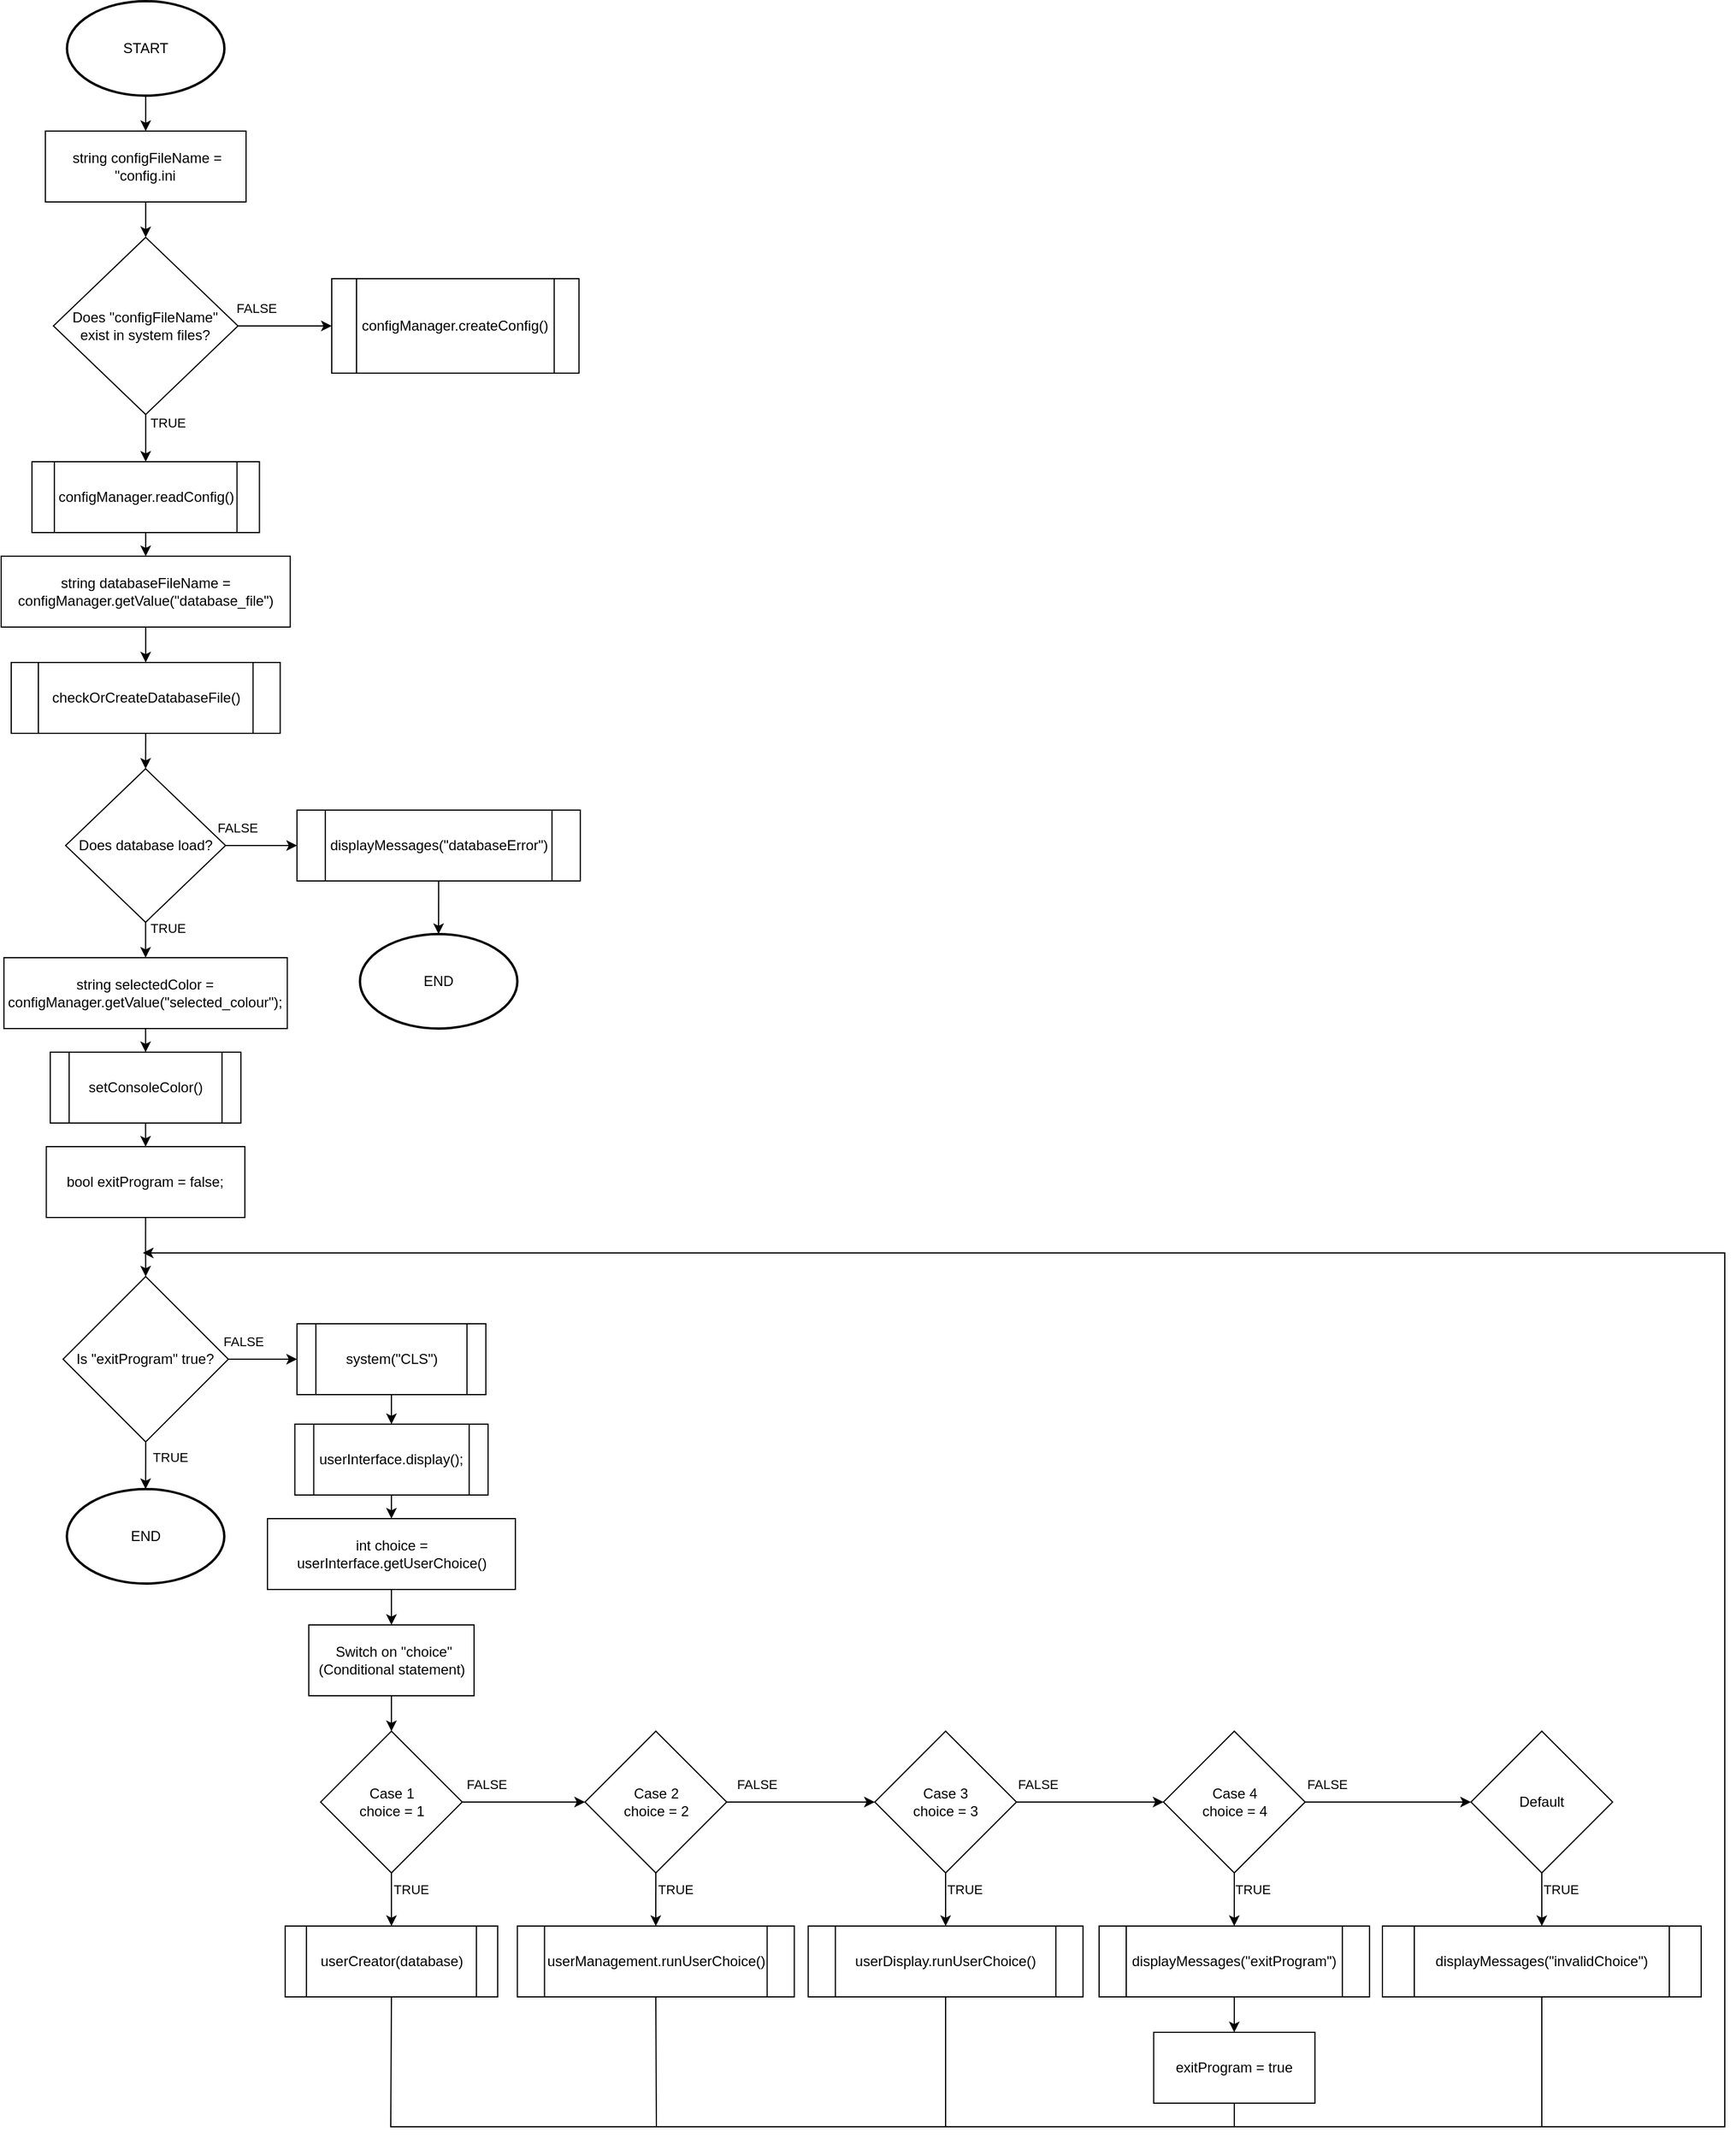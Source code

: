 <mxfile version="22.0.2" type="device">
  <diagram name="Strona-1" id="Y9pxZvvjv8XBWWR_BkB3">
    <mxGraphModel dx="1434" dy="836" grid="1" gridSize="10" guides="1" tooltips="1" connect="1" arrows="1" fold="1" page="1" pageScale="1" pageWidth="827" pageHeight="1169" math="0" shadow="0">
      <root>
        <mxCell id="0" />
        <mxCell id="1" parent="0" />
        <mxCell id="ChVJ7lrTDxY2uoq3VyV2-9" value="" style="edgeStyle=orthogonalEdgeStyle;rounded=0;orthogonalLoop=1;jettySize=auto;html=1;exitX=0.5;exitY=1;exitDx=0;exitDy=0;exitPerimeter=0;entryX=0.5;entryY=0;entryDx=0;entryDy=0;" parent="1" source="ChVJ7lrTDxY2uoq3VyV2-1" target="ChVJ7lrTDxY2uoq3VyV2-3" edge="1">
          <mxGeometry relative="1" as="geometry" />
        </mxCell>
        <mxCell id="ChVJ7lrTDxY2uoq3VyV2-1" value="START" style="strokeWidth=2;html=1;shape=mxgraph.flowchart.start_1;whiteSpace=wrap;" parent="1" vertex="1">
          <mxGeometry x="55.75" y="10" width="133.33" height="80" as="geometry" />
        </mxCell>
        <mxCell id="ChVJ7lrTDxY2uoq3VyV2-6" value="" style="edgeStyle=orthogonalEdgeStyle;rounded=0;orthogonalLoop=1;jettySize=auto;html=1;exitX=1;exitY=0.5;exitDx=0;exitDy=0;entryX=0;entryY=0.5;entryDx=0;entryDy=0;" parent="1" source="ChVJ7lrTDxY2uoq3VyV2-2" target="ChVJ7lrTDxY2uoq3VyV2-5" edge="1">
          <mxGeometry relative="1" as="geometry" />
        </mxCell>
        <mxCell id="ChVJ7lrTDxY2uoq3VyV2-10" value="FALSE" style="edgeLabel;html=1;align=center;verticalAlign=middle;resizable=0;points=[];" parent="ChVJ7lrTDxY2uoq3VyV2-6" vertex="1" connectable="0">
          <mxGeometry x="-0.296" y="-2" relative="1" as="geometry">
            <mxPoint x="-13" y="-17" as="offset" />
          </mxGeometry>
        </mxCell>
        <mxCell id="ChVJ7lrTDxY2uoq3VyV2-7" value="" style="edgeStyle=orthogonalEdgeStyle;rounded=0;orthogonalLoop=1;jettySize=auto;html=1;exitX=0.5;exitY=1;exitDx=0;exitDy=0;entryX=0.5;entryY=0;entryDx=0;entryDy=0;" parent="1" source="ChVJ7lrTDxY2uoq3VyV2-2" target="ChVJ7lrTDxY2uoq3VyV2-4" edge="1">
          <mxGeometry relative="1" as="geometry" />
        </mxCell>
        <mxCell id="ChVJ7lrTDxY2uoq3VyV2-11" value="TRUE" style="edgeLabel;html=1;align=center;verticalAlign=middle;resizable=0;points=[];" parent="ChVJ7lrTDxY2uoq3VyV2-7" vertex="1" connectable="0">
          <mxGeometry x="-0.652" relative="1" as="geometry">
            <mxPoint x="18" as="offset" />
          </mxGeometry>
        </mxCell>
        <mxCell id="ChVJ7lrTDxY2uoq3VyV2-2" value="Does &quot;configFileName&quot; &lt;br&gt;exist in system files?" style="rhombus;whiteSpace=wrap;html=1;" parent="1" vertex="1">
          <mxGeometry x="44.25" y="210" width="156.34" height="150" as="geometry" />
        </mxCell>
        <mxCell id="ChVJ7lrTDxY2uoq3VyV2-8" value="" style="edgeStyle=orthogonalEdgeStyle;rounded=0;orthogonalLoop=1;jettySize=auto;html=1;exitX=0.5;exitY=1;exitDx=0;exitDy=0;entryX=0.5;entryY=0;entryDx=0;entryDy=0;" parent="1" source="ChVJ7lrTDxY2uoq3VyV2-3" target="ChVJ7lrTDxY2uoq3VyV2-2" edge="1">
          <mxGeometry relative="1" as="geometry" />
        </mxCell>
        <mxCell id="ChVJ7lrTDxY2uoq3VyV2-3" value=" string configFileName = &quot;config.ini" style="rounded=0;whiteSpace=wrap;html=1;" parent="1" vertex="1">
          <mxGeometry x="37.41" y="120" width="170" height="60" as="geometry" />
        </mxCell>
        <mxCell id="ChVJ7lrTDxY2uoq3VyV2-13" value="" style="edgeStyle=orthogonalEdgeStyle;rounded=0;orthogonalLoop=1;jettySize=auto;html=1;exitX=0.5;exitY=1;exitDx=0;exitDy=0;entryX=0.5;entryY=0;entryDx=0;entryDy=0;" parent="1" source="ChVJ7lrTDxY2uoq3VyV2-4" target="ChVJ7lrTDxY2uoq3VyV2-12" edge="1">
          <mxGeometry relative="1" as="geometry" />
        </mxCell>
        <mxCell id="ChVJ7lrTDxY2uoq3VyV2-4" value="configManager.readConfig()" style="shape=process;whiteSpace=wrap;html=1;backgroundOutline=1;" parent="1" vertex="1">
          <mxGeometry x="26.08" y="400" width="192.68" height="60" as="geometry" />
        </mxCell>
        <mxCell id="ChVJ7lrTDxY2uoq3VyV2-5" value="configManager.createConfig()" style="shape=process;whiteSpace=wrap;html=1;backgroundOutline=1;" parent="1" vertex="1">
          <mxGeometry x="280" y="245" width="209.42" height="80" as="geometry" />
        </mxCell>
        <mxCell id="ChVJ7lrTDxY2uoq3VyV2-15" value="" style="edgeStyle=orthogonalEdgeStyle;rounded=0;orthogonalLoop=1;jettySize=auto;html=1;exitX=0.5;exitY=1;exitDx=0;exitDy=0;entryX=0.5;entryY=0;entryDx=0;entryDy=0;" parent="1" source="ChVJ7lrTDxY2uoq3VyV2-12" target="ChVJ7lrTDxY2uoq3VyV2-14" edge="1">
          <mxGeometry relative="1" as="geometry" />
        </mxCell>
        <mxCell id="ChVJ7lrTDxY2uoq3VyV2-12" value="string databaseFileName = configManager.getValue(&quot;database_file&quot;)" style="rounded=0;whiteSpace=wrap;html=1;" parent="1" vertex="1">
          <mxGeometry x="7.105e-15" y="480" width="244.83" height="60" as="geometry" />
        </mxCell>
        <mxCell id="ChVJ7lrTDxY2uoq3VyV2-18" value="" style="edgeStyle=orthogonalEdgeStyle;rounded=0;orthogonalLoop=1;jettySize=auto;html=1;exitX=0.5;exitY=1;exitDx=0;exitDy=0;entryX=0.5;entryY=0;entryDx=0;entryDy=0;" parent="1" source="ChVJ7lrTDxY2uoq3VyV2-14" target="ChVJ7lrTDxY2uoq3VyV2-17" edge="1">
          <mxGeometry relative="1" as="geometry" />
        </mxCell>
        <mxCell id="ChVJ7lrTDxY2uoq3VyV2-14" value="checkOrCreateDatabaseFile()" style="shape=process;whiteSpace=wrap;html=1;backgroundOutline=1;" parent="1" vertex="1">
          <mxGeometry x="8.51" y="570" width="227.82" height="60" as="geometry" />
        </mxCell>
        <mxCell id="ChVJ7lrTDxY2uoq3VyV2-20" value="" style="edgeStyle=orthogonalEdgeStyle;rounded=0;orthogonalLoop=1;jettySize=auto;html=1;exitX=1;exitY=0.5;exitDx=0;exitDy=0;entryX=0;entryY=0.5;entryDx=0;entryDy=0;" parent="1" source="ChVJ7lrTDxY2uoq3VyV2-17" target="ChVJ7lrTDxY2uoq3VyV2-19" edge="1">
          <mxGeometry relative="1" as="geometry" />
        </mxCell>
        <mxCell id="ChVJ7lrTDxY2uoq3VyV2-107" value="FALSE" style="edgeLabel;html=1;align=center;verticalAlign=middle;resizable=0;points=[];" parent="ChVJ7lrTDxY2uoq3VyV2-20" vertex="1" connectable="0">
          <mxGeometry x="-0.392" y="1" relative="1" as="geometry">
            <mxPoint x="-9" y="-14" as="offset" />
          </mxGeometry>
        </mxCell>
        <mxCell id="ChVJ7lrTDxY2uoq3VyV2-22" value="" style="edgeStyle=orthogonalEdgeStyle;rounded=0;orthogonalLoop=1;jettySize=auto;html=1;exitX=0.5;exitY=1;exitDx=0;exitDy=0;entryX=0.5;entryY=0;entryDx=0;entryDy=0;" parent="1" source="ChVJ7lrTDxY2uoq3VyV2-17" target="ChVJ7lrTDxY2uoq3VyV2-21" edge="1">
          <mxGeometry relative="1" as="geometry" />
        </mxCell>
        <mxCell id="ChVJ7lrTDxY2uoq3VyV2-109" value="TRUE" style="edgeLabel;html=1;align=center;verticalAlign=middle;resizable=0;points=[];" parent="ChVJ7lrTDxY2uoq3VyV2-22" vertex="1" connectable="0">
          <mxGeometry x="-0.08" y="-1" relative="1" as="geometry">
            <mxPoint x="19" y="-9" as="offset" />
          </mxGeometry>
        </mxCell>
        <mxCell id="ChVJ7lrTDxY2uoq3VyV2-17" value="&#xa;Does database load?&#xa;" style="rhombus;whiteSpace=wrap;html=1;" parent="1" vertex="1">
          <mxGeometry x="54.58" y="660" width="135.49" height="130" as="geometry" />
        </mxCell>
        <mxCell id="ChVJ7lrTDxY2uoq3VyV2-19" value="displayMessages(&quot;databaseError&quot;)" style="shape=process;whiteSpace=wrap;html=1;backgroundOutline=1;" parent="1" vertex="1">
          <mxGeometry x="250.58" y="695" width="240" height="60" as="geometry" />
        </mxCell>
        <mxCell id="ChVJ7lrTDxY2uoq3VyV2-25" value="" style="edgeStyle=orthogonalEdgeStyle;rounded=0;orthogonalLoop=1;jettySize=auto;html=1;exitX=0.5;exitY=1;exitDx=0;exitDy=0;entryX=0.5;entryY=0;entryDx=0;entryDy=0;" parent="1" source="ChVJ7lrTDxY2uoq3VyV2-21" target="ChVJ7lrTDxY2uoq3VyV2-24" edge="1">
          <mxGeometry relative="1" as="geometry" />
        </mxCell>
        <mxCell id="ChVJ7lrTDxY2uoq3VyV2-21" value="string selectedColor = configManager.getValue(&quot;selected_colour&quot;);" style="rounded=0;whiteSpace=wrap;html=1;" parent="1" vertex="1">
          <mxGeometry x="2.33" y="820" width="240" height="60" as="geometry" />
        </mxCell>
        <mxCell id="ChVJ7lrTDxY2uoq3VyV2-27" value="" style="edgeStyle=orthogonalEdgeStyle;rounded=0;orthogonalLoop=1;jettySize=auto;html=1;exitX=0.5;exitY=1;exitDx=0;exitDy=0;entryX=0.5;entryY=0;entryDx=0;entryDy=0;" parent="1" source="ChVJ7lrTDxY2uoq3VyV2-24" target="ChVJ7lrTDxY2uoq3VyV2-26" edge="1">
          <mxGeometry relative="1" as="geometry" />
        </mxCell>
        <mxCell id="ChVJ7lrTDxY2uoq3VyV2-24" value="setConsoleColor()" style="shape=process;whiteSpace=wrap;html=1;backgroundOutline=1;" parent="1" vertex="1">
          <mxGeometry x="41.58" y="900" width="161.5" height="60" as="geometry" />
        </mxCell>
        <mxCell id="ChVJ7lrTDxY2uoq3VyV2-30" value="" style="edgeStyle=orthogonalEdgeStyle;rounded=0;orthogonalLoop=1;jettySize=auto;html=1;exitX=0.5;exitY=1;exitDx=0;exitDy=0;entryX=0.5;entryY=0;entryDx=0;entryDy=0;" parent="1" source="ChVJ7lrTDxY2uoq3VyV2-26" target="ChVJ7lrTDxY2uoq3VyV2-29" edge="1">
          <mxGeometry relative="1" as="geometry" />
        </mxCell>
        <mxCell id="ChVJ7lrTDxY2uoq3VyV2-26" value="bool exitProgram = false;" style="rounded=0;whiteSpace=wrap;html=1;" parent="1" vertex="1">
          <mxGeometry x="38.24" y="980" width="168.17" height="60" as="geometry" />
        </mxCell>
        <mxCell id="ChVJ7lrTDxY2uoq3VyV2-41" value="" style="edgeStyle=orthogonalEdgeStyle;rounded=0;orthogonalLoop=1;jettySize=auto;html=1;exitX=1;exitY=0.5;exitDx=0;exitDy=0;entryX=0;entryY=0.5;entryDx=0;entryDy=0;" parent="1" source="ChVJ7lrTDxY2uoq3VyV2-29" target="ChVJ7lrTDxY2uoq3VyV2-40" edge="1">
          <mxGeometry relative="1" as="geometry" />
        </mxCell>
        <mxCell id="ChVJ7lrTDxY2uoq3VyV2-42" value="FALSE" style="edgeLabel;html=1;align=center;verticalAlign=middle;resizable=0;points=[];" parent="ChVJ7lrTDxY2uoq3VyV2-41" vertex="1" connectable="0">
          <mxGeometry x="-0.307" y="2" relative="1" as="geometry">
            <mxPoint x="-8" y="-13" as="offset" />
          </mxGeometry>
        </mxCell>
        <mxCell id="ChVJ7lrTDxY2uoq3VyV2-29" value="Is &quot;exitProgram&quot; true?" style="rhombus;whiteSpace=wrap;html=1;" parent="1" vertex="1">
          <mxGeometry x="52.42" y="1090" width="140" height="140" as="geometry" />
        </mxCell>
        <mxCell id="ChVJ7lrTDxY2uoq3VyV2-35" value="END" style="strokeWidth=2;html=1;shape=mxgraph.flowchart.start_1;whiteSpace=wrap;" parent="1" vertex="1">
          <mxGeometry x="55.66" y="1270" width="133.33" height="80" as="geometry" />
        </mxCell>
        <mxCell id="ChVJ7lrTDxY2uoq3VyV2-37" value="" style="edgeStyle=orthogonalEdgeStyle;rounded=0;orthogonalLoop=1;jettySize=auto;html=1;exitX=0.5;exitY=1;exitDx=0;exitDy=0;entryX=0.5;entryY=0;entryDx=0;entryDy=0;entryPerimeter=0;" parent="1" source="ChVJ7lrTDxY2uoq3VyV2-29" target="ChVJ7lrTDxY2uoq3VyV2-35" edge="1">
          <mxGeometry relative="1" as="geometry" />
        </mxCell>
        <mxCell id="ChVJ7lrTDxY2uoq3VyV2-39" value="TRUE" style="edgeLabel;html=1;align=center;verticalAlign=middle;resizable=0;points=[];" parent="ChVJ7lrTDxY2uoq3VyV2-37" vertex="1" connectable="0">
          <mxGeometry x="-0.364" y="3" relative="1" as="geometry">
            <mxPoint x="17" as="offset" />
          </mxGeometry>
        </mxCell>
        <mxCell id="ChVJ7lrTDxY2uoq3VyV2-44" value="" style="edgeStyle=orthogonalEdgeStyle;rounded=0;orthogonalLoop=1;jettySize=auto;html=1;exitX=0.5;exitY=1;exitDx=0;exitDy=0;entryX=0.5;entryY=0;entryDx=0;entryDy=0;" parent="1" source="ChVJ7lrTDxY2uoq3VyV2-40" target="ChVJ7lrTDxY2uoq3VyV2-43" edge="1">
          <mxGeometry relative="1" as="geometry" />
        </mxCell>
        <mxCell id="ChVJ7lrTDxY2uoq3VyV2-40" value="system(&quot;CLS&quot;)" style="shape=process;whiteSpace=wrap;html=1;backgroundOutline=1;" parent="1" vertex="1">
          <mxGeometry x="250.58" y="1130" width="160" height="60" as="geometry" />
        </mxCell>
        <mxCell id="ChVJ7lrTDxY2uoq3VyV2-47" value="" style="edgeStyle=orthogonalEdgeStyle;rounded=0;orthogonalLoop=1;jettySize=auto;html=1;exitX=0.5;exitY=1;exitDx=0;exitDy=0;entryX=0.5;entryY=0;entryDx=0;entryDy=0;" parent="1" source="ChVJ7lrTDxY2uoq3VyV2-43" target="ChVJ7lrTDxY2uoq3VyV2-46" edge="1">
          <mxGeometry relative="1" as="geometry" />
        </mxCell>
        <mxCell id="ChVJ7lrTDxY2uoq3VyV2-43" value="userInterface.display();" style="shape=process;whiteSpace=wrap;html=1;backgroundOutline=1;" parent="1" vertex="1">
          <mxGeometry x="248.75" y="1215" width="163.66" height="60" as="geometry" />
        </mxCell>
        <mxCell id="ChVJ7lrTDxY2uoq3VyV2-50" value="" style="edgeStyle=orthogonalEdgeStyle;rounded=0;orthogonalLoop=1;jettySize=auto;html=1;exitX=0.5;exitY=1;exitDx=0;exitDy=0;entryX=0.5;entryY=0;entryDx=0;entryDy=0;" parent="1" source="ChVJ7lrTDxY2uoq3VyV2-46" target="ChVJ7lrTDxY2uoq3VyV2-51" edge="1">
          <mxGeometry relative="1" as="geometry">
            <mxPoint x="380.58" y="1885" as="targetPoint" />
          </mxGeometry>
        </mxCell>
        <mxCell id="ChVJ7lrTDxY2uoq3VyV2-46" value="int choice = userInterface.getUserChoice()" style="rounded=0;whiteSpace=wrap;html=1;" parent="1" vertex="1">
          <mxGeometry x="225.58" y="1295" width="210" height="60" as="geometry" />
        </mxCell>
        <mxCell id="ChVJ7lrTDxY2uoq3VyV2-85" value="" style="edgeStyle=orthogonalEdgeStyle;rounded=0;orthogonalLoop=1;jettySize=auto;html=1;exitX=0.5;exitY=1;exitDx=0;exitDy=0;entryX=0.5;entryY=0;entryDx=0;entryDy=0;" parent="1" source="ChVJ7lrTDxY2uoq3VyV2-51" target="ChVJ7lrTDxY2uoq3VyV2-52" edge="1">
          <mxGeometry relative="1" as="geometry" />
        </mxCell>
        <mxCell id="ChVJ7lrTDxY2uoq3VyV2-51" value=" Switch on &quot;choice&quot;&#xa;(Conditional statement)" style="rounded=0;whiteSpace=wrap;html=1;" parent="1" vertex="1">
          <mxGeometry x="260.58" y="1385" width="140" height="60" as="geometry" />
        </mxCell>
        <mxCell id="ChVJ7lrTDxY2uoq3VyV2-57" value="" style="edgeStyle=orthogonalEdgeStyle;rounded=0;orthogonalLoop=1;jettySize=auto;html=1;exitX=1;exitY=0.5;exitDx=0;exitDy=0;entryX=0;entryY=0.5;entryDx=0;entryDy=0;" parent="1" source="ChVJ7lrTDxY2uoq3VyV2-52" target="ChVJ7lrTDxY2uoq3VyV2-53" edge="1">
          <mxGeometry relative="1" as="geometry" />
        </mxCell>
        <mxCell id="ChVJ7lrTDxY2uoq3VyV2-96" value="FALSE" style="edgeLabel;html=1;align=center;verticalAlign=middle;resizable=0;points=[];" parent="ChVJ7lrTDxY2uoq3VyV2-57" vertex="1" connectable="0">
          <mxGeometry x="-0.309" y="-2" relative="1" as="geometry">
            <mxPoint x="-16" y="-17" as="offset" />
          </mxGeometry>
        </mxCell>
        <mxCell id="ChVJ7lrTDxY2uoq3VyV2-62" value="" style="edgeStyle=orthogonalEdgeStyle;rounded=0;orthogonalLoop=1;jettySize=auto;html=1;exitX=0.5;exitY=1;exitDx=0;exitDy=0;entryX=0.5;entryY=0;entryDx=0;entryDy=0;" parent="1" source="ChVJ7lrTDxY2uoq3VyV2-52" target="ChVJ7lrTDxY2uoq3VyV2-61" edge="1">
          <mxGeometry relative="1" as="geometry" />
        </mxCell>
        <mxCell id="ChVJ7lrTDxY2uoq3VyV2-146" value="TRUE" style="edgeLabel;html=1;align=center;verticalAlign=middle;resizable=0;points=[];" parent="ChVJ7lrTDxY2uoq3VyV2-62" vertex="1" connectable="0">
          <mxGeometry x="-0.405" relative="1" as="geometry">
            <mxPoint x="16" as="offset" />
          </mxGeometry>
        </mxCell>
        <mxCell id="ChVJ7lrTDxY2uoq3VyV2-52" value="Case 1&#xa;choice = 1" style="rhombus;whiteSpace=wrap;html=1;" parent="1" vertex="1">
          <mxGeometry x="270.58" y="1475" width="120" height="120" as="geometry" />
        </mxCell>
        <mxCell id="ChVJ7lrTDxY2uoq3VyV2-119" style="edgeStyle=elbowEdgeStyle;rounded=0;orthogonalLoop=1;jettySize=auto;html=1;exitX=0.5;exitY=1;exitDx=0;exitDy=0;entryX=0.5;entryY=0;entryDx=0;entryDy=0;" parent="1" source="ChVJ7lrTDxY2uoq3VyV2-53" target="ChVJ7lrTDxY2uoq3VyV2-63" edge="1">
          <mxGeometry relative="1" as="geometry" />
        </mxCell>
        <mxCell id="ChVJ7lrTDxY2uoq3VyV2-145" value="TRUE" style="edgeLabel;html=1;align=center;verticalAlign=middle;resizable=0;points=[];" parent="ChVJ7lrTDxY2uoq3VyV2-119" vertex="1" connectable="0">
          <mxGeometry x="-0.405" relative="1" as="geometry">
            <mxPoint x="16" as="offset" />
          </mxGeometry>
        </mxCell>
        <mxCell id="ChVJ7lrTDxY2uoq3VyV2-121" style="edgeStyle=elbowEdgeStyle;rounded=0;orthogonalLoop=1;jettySize=auto;html=1;exitX=1;exitY=0.5;exitDx=0;exitDy=0;entryX=0;entryY=0.5;entryDx=0;entryDy=0;" parent="1" source="ChVJ7lrTDxY2uoq3VyV2-53" target="ChVJ7lrTDxY2uoq3VyV2-54" edge="1">
          <mxGeometry relative="1" as="geometry" />
        </mxCell>
        <mxCell id="ChVJ7lrTDxY2uoq3VyV2-142" value="FALSE" style="edgeLabel;html=1;align=center;verticalAlign=middle;resizable=0;points=[];" parent="ChVJ7lrTDxY2uoq3VyV2-121" vertex="1" connectable="0">
          <mxGeometry x="-0.594" y="-1" relative="1" as="geometry">
            <mxPoint y="-16" as="offset" />
          </mxGeometry>
        </mxCell>
        <mxCell id="ChVJ7lrTDxY2uoq3VyV2-53" value="Case 2&#xa;choice = 2" style="rhombus;whiteSpace=wrap;html=1;" parent="1" vertex="1">
          <mxGeometry x="494.53" y="1475" width="120" height="120" as="geometry" />
        </mxCell>
        <mxCell id="ChVJ7lrTDxY2uoq3VyV2-120" style="edgeStyle=elbowEdgeStyle;rounded=0;orthogonalLoop=1;jettySize=auto;html=1;exitX=0.5;exitY=1;exitDx=0;exitDy=0;entryX=0.5;entryY=0;entryDx=0;entryDy=0;" parent="1" source="ChVJ7lrTDxY2uoq3VyV2-54" target="ChVJ7lrTDxY2uoq3VyV2-64" edge="1">
          <mxGeometry relative="1" as="geometry" />
        </mxCell>
        <mxCell id="ChVJ7lrTDxY2uoq3VyV2-147" value="TRUE" style="edgeLabel;html=1;align=center;verticalAlign=middle;resizable=0;points=[];" parent="ChVJ7lrTDxY2uoq3VyV2-120" vertex="1" connectable="0">
          <mxGeometry x="-0.405" relative="1" as="geometry">
            <mxPoint x="16" as="offset" />
          </mxGeometry>
        </mxCell>
        <mxCell id="ChVJ7lrTDxY2uoq3VyV2-122" style="edgeStyle=elbowEdgeStyle;rounded=0;orthogonalLoop=1;jettySize=auto;html=1;exitX=1;exitY=0.5;exitDx=0;exitDy=0;" parent="1" source="ChVJ7lrTDxY2uoq3VyV2-54" target="ChVJ7lrTDxY2uoq3VyV2-55" edge="1">
          <mxGeometry relative="1" as="geometry" />
        </mxCell>
        <mxCell id="ChVJ7lrTDxY2uoq3VyV2-143" value="FALSE" style="edgeLabel;html=1;align=center;verticalAlign=middle;resizable=0;points=[];" parent="ChVJ7lrTDxY2uoq3VyV2-122" vertex="1" connectable="0">
          <mxGeometry x="-0.822" y="-2" relative="1" as="geometry">
            <mxPoint x="7" y="-17" as="offset" />
          </mxGeometry>
        </mxCell>
        <mxCell id="ChVJ7lrTDxY2uoq3VyV2-54" value="Case 3&#xa;choice = 3" style="rhombus;whiteSpace=wrap;html=1;" parent="1" vertex="1">
          <mxGeometry x="740" y="1475" width="120" height="120" as="geometry" />
        </mxCell>
        <mxCell id="ChVJ7lrTDxY2uoq3VyV2-123" style="edgeStyle=elbowEdgeStyle;rounded=0;orthogonalLoop=1;jettySize=auto;html=1;exitX=0.5;exitY=1;exitDx=0;exitDy=0;entryX=0.5;entryY=0;entryDx=0;entryDy=0;" parent="1" source="ChVJ7lrTDxY2uoq3VyV2-55" target="ChVJ7lrTDxY2uoq3VyV2-67" edge="1">
          <mxGeometry relative="1" as="geometry" />
        </mxCell>
        <mxCell id="ChVJ7lrTDxY2uoq3VyV2-152" value="TRUE" style="edgeLabel;html=1;align=center;verticalAlign=middle;resizable=0;points=[];" parent="ChVJ7lrTDxY2uoq3VyV2-123" vertex="1" connectable="0">
          <mxGeometry x="-0.405" y="-1" relative="1" as="geometry">
            <mxPoint x="16" as="offset" />
          </mxGeometry>
        </mxCell>
        <mxCell id="ChVJ7lrTDxY2uoq3VyV2-125" style="edgeStyle=elbowEdgeStyle;rounded=0;orthogonalLoop=1;jettySize=auto;html=1;exitX=1;exitY=0.5;exitDx=0;exitDy=0;entryX=0;entryY=0.5;entryDx=0;entryDy=0;" parent="1" source="ChVJ7lrTDxY2uoq3VyV2-55" target="ChVJ7lrTDxY2uoq3VyV2-56" edge="1">
          <mxGeometry relative="1" as="geometry" />
        </mxCell>
        <mxCell id="ChVJ7lrTDxY2uoq3VyV2-144" value="FALSE" style="edgeLabel;html=1;align=center;verticalAlign=middle;resizable=0;points=[];" parent="ChVJ7lrTDxY2uoq3VyV2-125" vertex="1" connectable="0">
          <mxGeometry x="-0.742" relative="1" as="geometry">
            <mxPoint y="-15" as="offset" />
          </mxGeometry>
        </mxCell>
        <mxCell id="ChVJ7lrTDxY2uoq3VyV2-55" value="Case 4&#xa;choice = 4" style="rhombus;whiteSpace=wrap;html=1;" parent="1" vertex="1">
          <mxGeometry x="984.54" y="1475" width="120" height="120" as="geometry" />
        </mxCell>
        <mxCell id="ChVJ7lrTDxY2uoq3VyV2-126" style="edgeStyle=elbowEdgeStyle;rounded=0;orthogonalLoop=1;jettySize=auto;html=1;exitX=0.5;exitY=1;exitDx=0;exitDy=0;entryX=0.5;entryY=0;entryDx=0;entryDy=0;elbow=horizontal;" parent="1" source="ChVJ7lrTDxY2uoq3VyV2-56" target="ChVJ7lrTDxY2uoq3VyV2-73" edge="1">
          <mxGeometry relative="1" as="geometry" />
        </mxCell>
        <mxCell id="ChVJ7lrTDxY2uoq3VyV2-151" value="TRUE" style="edgeLabel;html=1;align=center;verticalAlign=middle;resizable=0;points=[];" parent="ChVJ7lrTDxY2uoq3VyV2-126" vertex="1" connectable="0">
          <mxGeometry x="-0.405" relative="1" as="geometry">
            <mxPoint x="16" as="offset" />
          </mxGeometry>
        </mxCell>
        <mxCell id="ChVJ7lrTDxY2uoq3VyV2-56" value="Default" style="rhombus;whiteSpace=wrap;html=1;" parent="1" vertex="1">
          <mxGeometry x="1245" y="1475" width="120" height="120" as="geometry" />
        </mxCell>
        <mxCell id="ChVJ7lrTDxY2uoq3VyV2-140" style="edgeStyle=elbowEdgeStyle;rounded=0;orthogonalLoop=1;jettySize=auto;html=1;exitX=0.5;exitY=1;exitDx=0;exitDy=0;endArrow=none;endFill=0;" parent="1" source="ChVJ7lrTDxY2uoq3VyV2-61" edge="1">
          <mxGeometry relative="1" as="geometry">
            <mxPoint x="560" y="1810" as="targetPoint" />
            <Array as="points">
              <mxPoint x="330" y="1802.5" />
            </Array>
          </mxGeometry>
        </mxCell>
        <mxCell id="ChVJ7lrTDxY2uoq3VyV2-61" value="userCreator(database)" style="shape=process;whiteSpace=wrap;html=1;backgroundOutline=1;" parent="1" vertex="1">
          <mxGeometry x="240.58" y="1640" width="180" height="60" as="geometry" />
        </mxCell>
        <mxCell id="ChVJ7lrTDxY2uoq3VyV2-138" style="edgeStyle=elbowEdgeStyle;rounded=0;orthogonalLoop=1;jettySize=auto;html=1;exitX=0.5;exitY=1;exitDx=0;exitDy=0;endArrow=none;endFill=0;" parent="1" source="ChVJ7lrTDxY2uoq3VyV2-64" edge="1">
          <mxGeometry relative="1" as="geometry">
            <mxPoint x="1050" y="1810" as="targetPoint" />
            <Array as="points">
              <mxPoint x="800" y="1792.5" />
            </Array>
          </mxGeometry>
        </mxCell>
        <mxCell id="ChVJ7lrTDxY2uoq3VyV2-64" value="userDisplay.runUserChoice()" style="shape=process;whiteSpace=wrap;html=1;backgroundOutline=1;" parent="1" vertex="1">
          <mxGeometry x="683.63" y="1640" width="232.74" height="60" as="geometry" />
        </mxCell>
        <mxCell id="ChVJ7lrTDxY2uoq3VyV2-124" style="edgeStyle=elbowEdgeStyle;rounded=0;orthogonalLoop=1;jettySize=auto;html=1;exitX=0.5;exitY=1;exitDx=0;exitDy=0;entryX=0.5;entryY=0;entryDx=0;entryDy=0;" parent="1" source="ChVJ7lrTDxY2uoq3VyV2-67" target="ChVJ7lrTDxY2uoq3VyV2-69" edge="1">
          <mxGeometry relative="1" as="geometry" />
        </mxCell>
        <mxCell id="ChVJ7lrTDxY2uoq3VyV2-67" value="displayMessages(&quot;exitProgram&quot;)" style="shape=process;whiteSpace=wrap;html=1;backgroundOutline=1;" parent="1" vertex="1">
          <mxGeometry x="930" y="1640" width="229.08" height="60" as="geometry" />
        </mxCell>
        <mxCell id="ChVJ7lrTDxY2uoq3VyV2-137" style="edgeStyle=elbowEdgeStyle;rounded=0;orthogonalLoop=1;jettySize=auto;html=1;exitX=0.5;exitY=1;exitDx=0;exitDy=0;endArrow=none;endFill=0;" parent="1" source="ChVJ7lrTDxY2uoq3VyV2-69" edge="1">
          <mxGeometry relative="1" as="geometry">
            <mxPoint x="1310" y="1810" as="targetPoint" />
            <Array as="points">
              <mxPoint x="1044.54" y="1872.5" />
            </Array>
          </mxGeometry>
        </mxCell>
        <mxCell id="ChVJ7lrTDxY2uoq3VyV2-69" value="exitProgram = true" style="rounded=0;whiteSpace=wrap;html=1;" parent="1" vertex="1">
          <mxGeometry x="976.25" y="1730" width="136.58" height="60" as="geometry" />
        </mxCell>
        <mxCell id="ChVJ7lrTDxY2uoq3VyV2-73" value="displayMessages(&quot;invalidChoice&quot;)" style="shape=process;whiteSpace=wrap;html=1;backgroundOutline=1;" parent="1" vertex="1">
          <mxGeometry x="1170" y="1640" width="270" height="60" as="geometry" />
        </mxCell>
        <mxCell id="ChVJ7lrTDxY2uoq3VyV2-104" value="END" style="strokeWidth=2;html=1;shape=mxgraph.flowchart.start_1;whiteSpace=wrap;" parent="1" vertex="1">
          <mxGeometry x="303.91" y="800" width="133.33" height="80" as="geometry" />
        </mxCell>
        <mxCell id="ChVJ7lrTDxY2uoq3VyV2-106" value="" style="edgeStyle=elbowEdgeStyle;rounded=0;orthogonalLoop=1;jettySize=auto;html=1;exitX=0.5;exitY=1;exitDx=0;exitDy=0;entryX=0.5;entryY=0;entryDx=0;entryDy=0;entryPerimeter=0;" parent="1" source="ChVJ7lrTDxY2uoq3VyV2-19" target="ChVJ7lrTDxY2uoq3VyV2-104" edge="1">
          <mxGeometry relative="1" as="geometry" />
        </mxCell>
        <mxCell id="ChVJ7lrTDxY2uoq3VyV2-139" style="edgeStyle=elbowEdgeStyle;rounded=0;orthogonalLoop=1;jettySize=auto;html=1;exitX=0.5;exitY=1;exitDx=0;exitDy=0;endArrow=none;endFill=0;" parent="1" source="ChVJ7lrTDxY2uoq3VyV2-63" edge="1">
          <mxGeometry relative="1" as="geometry">
            <mxPoint x="800" y="1810" as="targetPoint" />
            <Array as="points">
              <mxPoint x="555" y="1802.5" />
            </Array>
          </mxGeometry>
        </mxCell>
        <mxCell id="ChVJ7lrTDxY2uoq3VyV2-63" value="userManagement.runUserChoice()" style="shape=process;whiteSpace=wrap;html=1;backgroundOutline=1;" parent="1" vertex="1">
          <mxGeometry x="437.24" y="1640" width="234.57" height="60" as="geometry" />
        </mxCell>
        <object label="" id="ChVJ7lrTDxY2uoq3VyV2-135">
          <mxCell style="edgeStyle=orthogonalEdgeStyle;rounded=0;orthogonalLoop=1;jettySize=auto;html=1;exitX=0.5;exitY=1;exitDx=0;exitDy=0;jumpStyle=sharp;elbow=vertical;" parent="1" source="ChVJ7lrTDxY2uoq3VyV2-73" edge="1">
            <mxGeometry relative="1" as="geometry">
              <mxPoint x="120" y="1070" as="targetPoint" />
              <mxPoint x="1417.42" y="1827.5" as="sourcePoint" />
              <Array as="points">
                <mxPoint x="1305" y="1810" />
                <mxPoint x="1460" y="1810" />
                <mxPoint x="1460" y="1070" />
              </Array>
            </mxGeometry>
          </mxCell>
        </object>
      </root>
    </mxGraphModel>
  </diagram>
</mxfile>
